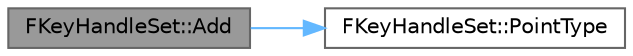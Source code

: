 digraph "FKeyHandleSet::Add"
{
 // INTERACTIVE_SVG=YES
 // LATEX_PDF_SIZE
  bgcolor="transparent";
  edge [fontname=Helvetica,fontsize=10,labelfontname=Helvetica,labelfontsize=10];
  node [fontname=Helvetica,fontsize=10,shape=box,height=0.2,width=0.4];
  rankdir="LR";
  Node1 [id="Node000001",label="FKeyHandleSet::Add",height=0.2,width=0.4,color="gray40", fillcolor="grey60", style="filled", fontcolor="black",tooltip="Add a new key handle to this set."];
  Node1 -> Node2 [id="edge1_Node000001_Node000002",color="steelblue1",style="solid",tooltip=" "];
  Node2 [id="Node000002",label="FKeyHandleSet::PointType",height=0.2,width=0.4,color="grey40", fillcolor="white", style="filled",URL="$d1/df6/structFKeyHandleSet.html#acce6be3f57e90e8240d674da773bde15",tooltip="Retrieve the point type for this handle."];
}
